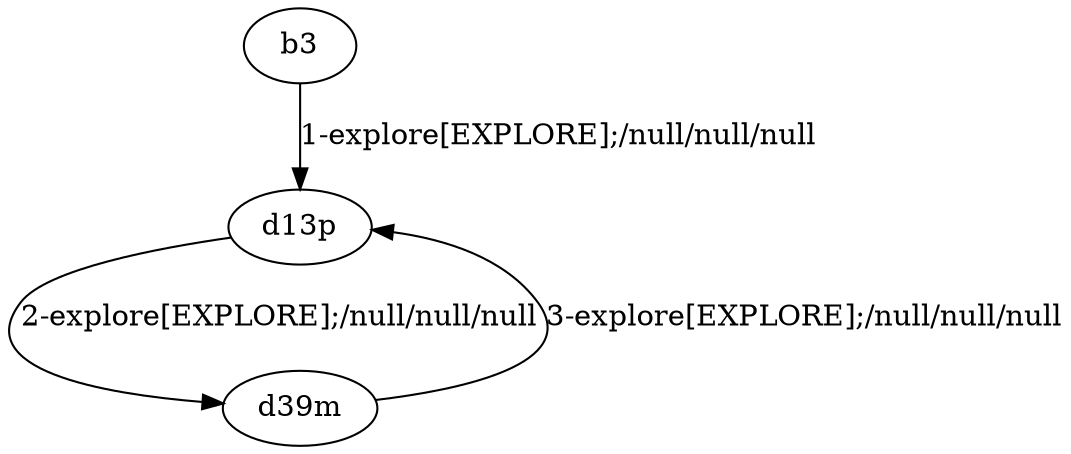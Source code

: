# Total number of goals covered by this test: 1
# d39m --> d13p

digraph g {
"b3" -> "d13p" [label = "1-explore[EXPLORE];/null/null/null"];
"d13p" -> "d39m" [label = "2-explore[EXPLORE];/null/null/null"];
"d39m" -> "d13p" [label = "3-explore[EXPLORE];/null/null/null"];
}